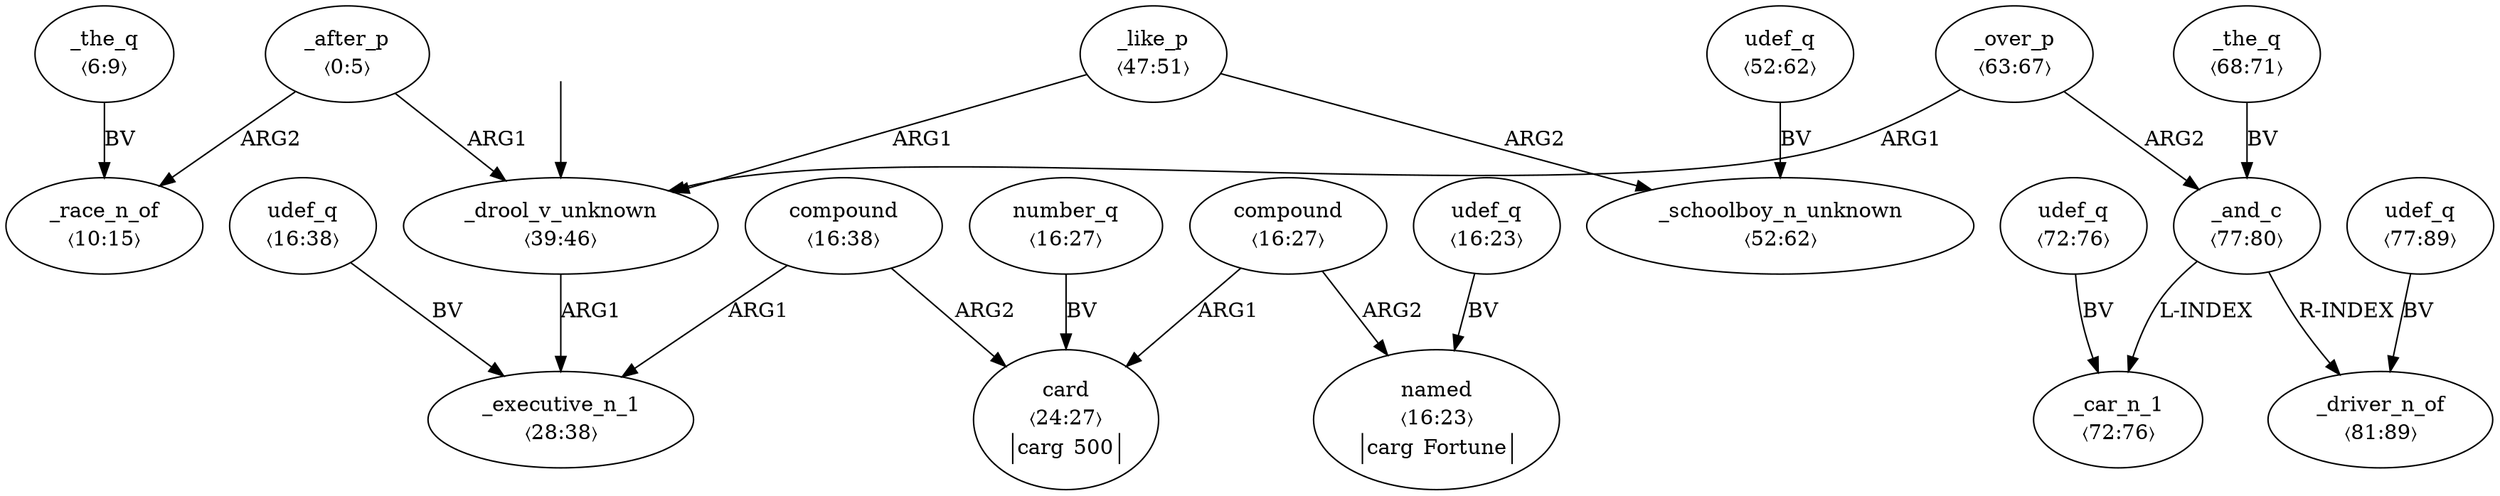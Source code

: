 digraph "20010013" {
  top [ style=invis ];
  top -> 11;
  0 [ label=<<table align="center" border="0" cellspacing="0"><tr><td colspan="2">_after_p</td></tr><tr><td colspan="2">〈0:5〉</td></tr></table>> ];
  1 [ label=<<table align="center" border="0" cellspacing="0"><tr><td colspan="2">_the_q</td></tr><tr><td colspan="2">〈6:9〉</td></tr></table>> ];
  2 [ label=<<table align="center" border="0" cellspacing="0"><tr><td colspan="2">_race_n_of</td></tr><tr><td colspan="2">〈10:15〉</td></tr></table>> ];
  3 [ label=<<table align="center" border="0" cellspacing="0"><tr><td colspan="2">udef_q</td></tr><tr><td colspan="2">〈16:38〉</td></tr></table>> ];
  4 [ label=<<table align="center" border="0" cellspacing="0"><tr><td colspan="2">compound</td></tr><tr><td colspan="2">〈16:38〉</td></tr></table>> ];
  5 [ label=<<table align="center" border="0" cellspacing="0"><tr><td colspan="2">number_q</td></tr><tr><td colspan="2">〈16:27〉</td></tr></table>> ];
  6 [ label=<<table align="center" border="0" cellspacing="0"><tr><td colspan="2">compound</td></tr><tr><td colspan="2">〈16:27〉</td></tr></table>> ];
  7 [ label=<<table align="center" border="0" cellspacing="0"><tr><td colspan="2">udef_q</td></tr><tr><td colspan="2">〈16:23〉</td></tr></table>> ];
  8 [ label=<<table align="center" border="0" cellspacing="0"><tr><td colspan="2">named</td></tr><tr><td colspan="2">〈16:23〉</td></tr><tr><td sides="l" border="1" align="left">carg</td><td sides="r" border="1" align="left">Fortune</td></tr></table>> ];
  9 [ label=<<table align="center" border="0" cellspacing="0"><tr><td colspan="2">card</td></tr><tr><td colspan="2">〈24:27〉</td></tr><tr><td sides="l" border="1" align="left">carg</td><td sides="r" border="1" align="left">500</td></tr></table>> ];
  10 [ label=<<table align="center" border="0" cellspacing="0"><tr><td colspan="2">_executive_n_1</td></tr><tr><td colspan="2">〈28:38〉</td></tr></table>> ];
  11 [ label=<<table align="center" border="0" cellspacing="0"><tr><td colspan="2">_drool_v_unknown</td></tr><tr><td colspan="2">〈39:46〉</td></tr></table>> ];
  12 [ label=<<table align="center" border="0" cellspacing="0"><tr><td colspan="2">_like_p</td></tr><tr><td colspan="2">〈47:51〉</td></tr></table>> ];
  13 [ label=<<table align="center" border="0" cellspacing="0"><tr><td colspan="2">udef_q</td></tr><tr><td colspan="2">〈52:62〉</td></tr></table>> ];
  14 [ label=<<table align="center" border="0" cellspacing="0"><tr><td colspan="2">_schoolboy_n_unknown</td></tr><tr><td colspan="2">〈52:62〉</td></tr></table>> ];
  15 [ label=<<table align="center" border="0" cellspacing="0"><tr><td colspan="2">_over_p</td></tr><tr><td colspan="2">〈63:67〉</td></tr></table>> ];
  16 [ label=<<table align="center" border="0" cellspacing="0"><tr><td colspan="2">_the_q</td></tr><tr><td colspan="2">〈68:71〉</td></tr></table>> ];
  17 [ label=<<table align="center" border="0" cellspacing="0"><tr><td colspan="2">udef_q</td></tr><tr><td colspan="2">〈72:76〉</td></tr></table>> ];
  18 [ label=<<table align="center" border="0" cellspacing="0"><tr><td colspan="2">_car_n_1</td></tr><tr><td colspan="2">〈72:76〉</td></tr></table>> ];
  19 [ label=<<table align="center" border="0" cellspacing="0"><tr><td colspan="2">udef_q</td></tr><tr><td colspan="2">〈77:89〉</td></tr></table>> ];
  20 [ label=<<table align="center" border="0" cellspacing="0"><tr><td colspan="2">_and_c</td></tr><tr><td colspan="2">〈77:80〉</td></tr></table>> ];
  21 [ label=<<table align="center" border="0" cellspacing="0"><tr><td colspan="2">_driver_n_of</td></tr><tr><td colspan="2">〈81:89〉</td></tr></table>> ];
  1 -> 2 [ label="BV" ];
  13 -> 14 [ label="BV" ];
  4 -> 9 [ label="ARG2" ];
  6 -> 8 [ label="ARG2" ];
  15 -> 11 [ label="ARG1" ];
  19 -> 21 [ label="BV" ];
  7 -> 8 [ label="BV" ];
  0 -> 2 [ label="ARG2" ];
  12 -> 14 [ label="ARG2" ];
  17 -> 18 [ label="BV" ];
  4 -> 10 [ label="ARG1" ];
  6 -> 9 [ label="ARG1" ];
  12 -> 11 [ label="ARG1" ];
  11 -> 10 [ label="ARG1" ];
  15 -> 20 [ label="ARG2" ];
  3 -> 10 [ label="BV" ];
  16 -> 20 [ label="BV" ];
  20 -> 18 [ label="L-INDEX" ];
  20 -> 21 [ label="R-INDEX" ];
  5 -> 9 [ label="BV" ];
  0 -> 11 [ label="ARG1" ];
}

